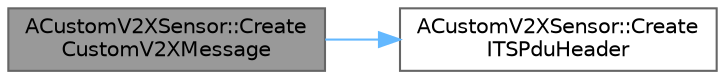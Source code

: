 digraph "ACustomV2XSensor::CreateCustomV2XMessage"
{
 // INTERACTIVE_SVG=YES
 // LATEX_PDF_SIZE
  bgcolor="transparent";
  edge [fontname=Helvetica,fontsize=10,labelfontname=Helvetica,labelfontsize=10];
  node [fontname=Helvetica,fontsize=10,shape=box,height=0.2,width=0.4];
  rankdir="LR";
  Node1 [id="Node000001",label="ACustomV2XSensor::Create\lCustomV2XMessage",height=0.2,width=0.4,color="gray40", fillcolor="grey60", style="filled", fontcolor="black",tooltip=" "];
  Node1 -> Node2 [id="edge1_Node000001_Node000002",color="steelblue1",style="solid",tooltip=" "];
  Node2 [id="Node000002",label="ACustomV2XSensor::Create\lITSPduHeader",height=0.2,width=0.4,color="grey40", fillcolor="white", style="filled",URL="$de/d1f/classACustomV2XSensor.html#aebc3a1baceb7f43b60fc5578f7ec4fc3",tooltip=" "];
}
